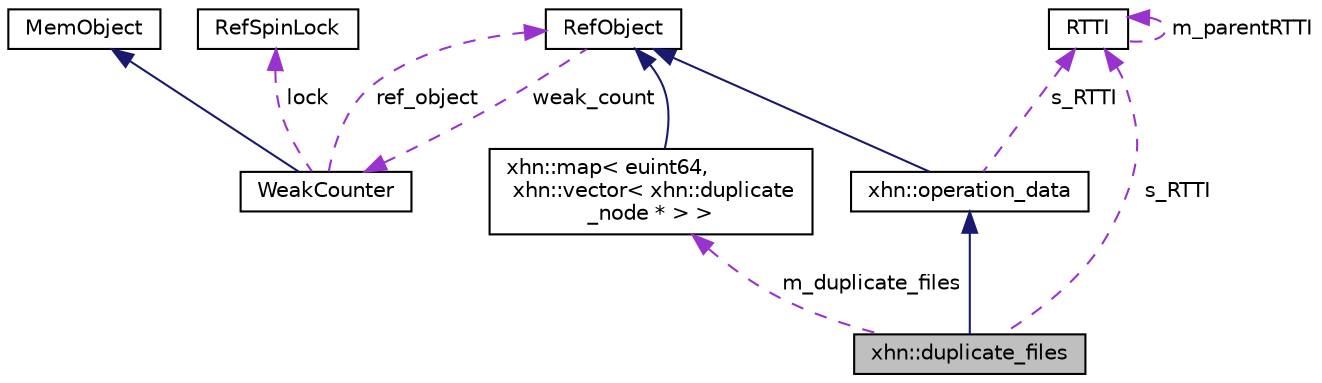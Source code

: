 digraph "xhn::duplicate_files"
{
  edge [fontname="Helvetica",fontsize="10",labelfontname="Helvetica",labelfontsize="10"];
  node [fontname="Helvetica",fontsize="10",shape=record];
  Node1 [label="xhn::duplicate_files",height=0.2,width=0.4,color="black", fillcolor="grey75", style="filled", fontcolor="black"];
  Node2 -> Node1 [dir="back",color="midnightblue",fontsize="10",style="solid",fontname="Helvetica"];
  Node2 [label="xhn::operation_data",height=0.2,width=0.4,color="black", fillcolor="white", style="filled",URL="$classxhn_1_1operation__data.html"];
  Node3 -> Node2 [dir="back",color="midnightblue",fontsize="10",style="solid",fontname="Helvetica"];
  Node3 [label="RefObject",height=0.2,width=0.4,color="black", fillcolor="white", style="filled",URL="$class_ref_object.html"];
  Node4 -> Node3 [dir="back",color="darkorchid3",fontsize="10",style="dashed",label=" weak_count" ,fontname="Helvetica"];
  Node4 [label="WeakCounter",height=0.2,width=0.4,color="black", fillcolor="white", style="filled",URL="$class_weak_counter.html",tooltip="WeakCounter. "];
  Node5 -> Node4 [dir="back",color="midnightblue",fontsize="10",style="solid",fontname="Helvetica"];
  Node5 [label="MemObject",height=0.2,width=0.4,color="black", fillcolor="white", style="filled",URL="$class_mem_object.html"];
  Node6 -> Node4 [dir="back",color="darkorchid3",fontsize="10",style="dashed",label=" lock" ,fontname="Helvetica"];
  Node6 [label="RefSpinLock",height=0.2,width=0.4,color="black", fillcolor="white", style="filled",URL="$class_ref_spin_lock.html"];
  Node3 -> Node4 [dir="back",color="darkorchid3",fontsize="10",style="dashed",label=" ref_object" ,fontname="Helvetica"];
  Node7 -> Node2 [dir="back",color="darkorchid3",fontsize="10",style="dashed",label=" s_RTTI" ,fontname="Helvetica"];
  Node7 [label="RTTI",height=0.2,width=0.4,color="black", fillcolor="white", style="filled",URL="$class_r_t_t_i.html"];
  Node7 -> Node7 [dir="back",color="darkorchid3",fontsize="10",style="dashed",label=" m_parentRTTI" ,fontname="Helvetica"];
  Node7 -> Node1 [dir="back",color="darkorchid3",fontsize="10",style="dashed",label=" s_RTTI" ,fontname="Helvetica"];
  Node8 -> Node1 [dir="back",color="darkorchid3",fontsize="10",style="dashed",label=" m_duplicate_files" ,fontname="Helvetica"];
  Node8 [label="xhn::map\< euint64,\l xhn::vector\< xhn::duplicate\l_node * \> \>",height=0.2,width=0.4,color="black", fillcolor="white", style="filled",URL="$classxhn_1_1map.html"];
  Node3 -> Node8 [dir="back",color="midnightblue",fontsize="10",style="solid",fontname="Helvetica"];
}
